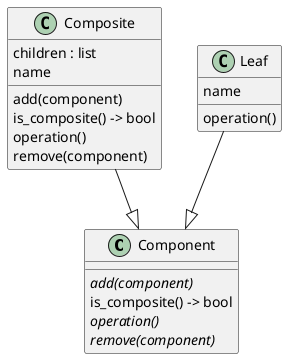 @startuml classes
set namespaceSeparator none
class "Component" as composite.Component {
  {abstract}add(component)
  is_composite() -> bool
  {abstract}operation()
  {abstract}remove(component)
}
class "Composite" as composite.Composite {
  children : list
  name
  add(component)
  is_composite() -> bool
  operation()
  remove(component)
}
class "Leaf" as composite.Leaf {
  name
  operation()
}
composite.Composite --|> composite.Component
composite.Leaf --|> composite.Component
@enduml
